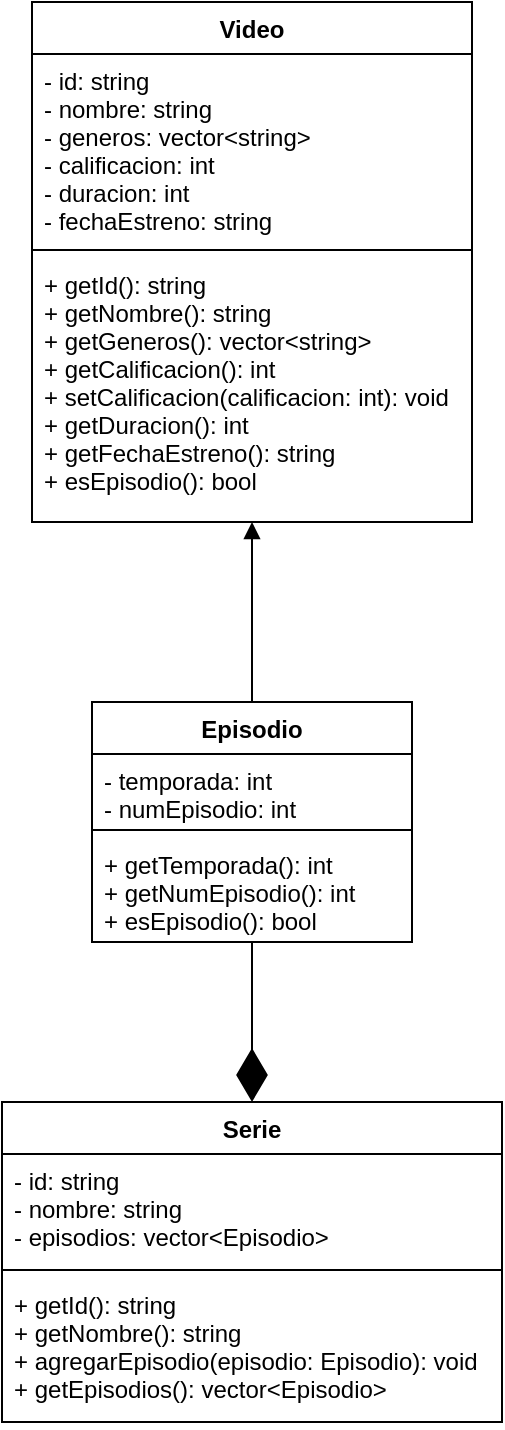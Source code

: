 <mxfile>
    <diagram id="kcc30UE4V5r1zHyZliep" name="Page-1">
        <mxGraphModel dx="1952" dy="2103" grid="1" gridSize="10" guides="1" tooltips="1" connect="1" arrows="1" fold="1" page="1" pageScale="1" pageWidth="827" pageHeight="1169" math="0" shadow="0">
            <root>
                <mxCell id="0"/>
                <mxCell id="1" parent="0"/>
                <mxCell id="2" value="Video" style="swimlane;fontStyle=1;align=center;verticalAlign=top;childLayout=stackLayout;horizontal=1;startSize=26;horizontalStack=0;resizeParent=1;resizeParentMax=0;resizeLast=0;collapsible=1;marginBottom=0;" vertex="1" parent="1">
                    <mxGeometry x="304" y="-30" width="220" height="260" as="geometry"/>
                </mxCell>
                <mxCell id="3" value="- id: string&#10;- nombre: string&#10;- generos: vector&lt;string&gt;&#10;- calificacion: int&#10;- duracion: int&#10;- fechaEstreno: string" style="text;strokeColor=none;fillColor=none;align=left;verticalAlign=top;spacingLeft=4;spacingRight=4;overflow=hidden;rotatable=0;points=[[0,0.5],[1,0.5]];portConstraint=eastwest;" vertex="1" parent="2">
                    <mxGeometry y="26" width="220" height="94" as="geometry"/>
                </mxCell>
                <mxCell id="4" value="" style="line;strokeWidth=1;fillColor=none;align=left;verticalAlign=middle;spacingTop=-1;spacingLeft=3;spacingRight=3;rotatable=0;labelPosition=right;points=[];portConstraint=eastwest;strokeColor=inherit;" vertex="1" parent="2">
                    <mxGeometry y="120" width="220" height="8" as="geometry"/>
                </mxCell>
                <mxCell id="5" value="+ getId(): string&#10;+ getNombre(): string&#10;+ getGeneros(): vector&lt;string&gt;&#10;+ getCalificacion(): int&#10;+ setCalificacion(calificacion: int): void&#10;+ getDuracion(): int&#10;+ getFechaEstreno(): string&#10;+ esEpisodio(): bool" style="text;strokeColor=none;fillColor=none;align=left;verticalAlign=top;spacingLeft=4;spacingRight=4;overflow=hidden;rotatable=0;points=[[0,0.5],[1,0.5]];portConstraint=eastwest;" vertex="1" parent="2">
                    <mxGeometry y="128" width="220" height="132" as="geometry"/>
                </mxCell>
                <mxCell id="6" value="Episodio" style="swimlane;fontStyle=1;align=center;verticalAlign=top;childLayout=stackLayout;horizontal=1;startSize=26;horizontalStack=0;resizeParent=1;resizeParentMax=0;resizeLast=0;collapsible=1;marginBottom=0;" vertex="1" parent="1">
                    <mxGeometry x="334" y="320" width="160" height="120" as="geometry"/>
                </mxCell>
                <mxCell id="7" value="- temporada: int&#10;- numEpisodio: int" style="text;strokeColor=none;fillColor=none;align=left;verticalAlign=top;spacingLeft=4;spacingRight=4;overflow=hidden;rotatable=0;points=[[0,0.5],[1,0.5]];portConstraint=eastwest;" vertex="1" parent="6">
                    <mxGeometry y="26" width="160" height="34" as="geometry"/>
                </mxCell>
                <mxCell id="8" value="" style="line;strokeWidth=1;fillColor=none;align=left;verticalAlign=middle;spacingTop=-1;spacingLeft=3;spacingRight=3;rotatable=0;labelPosition=right;points=[];portConstraint=eastwest;strokeColor=inherit;" vertex="1" parent="6">
                    <mxGeometry y="60" width="160" height="8" as="geometry"/>
                </mxCell>
                <mxCell id="9" value="+ getTemporada(): int&#10;+ getNumEpisodio(): int&#10;+ esEpisodio(): bool&#10;" style="text;strokeColor=none;fillColor=none;align=left;verticalAlign=top;spacingLeft=4;spacingRight=4;overflow=hidden;rotatable=0;points=[[0,0.5],[1,0.5]];portConstraint=eastwest;" vertex="1" parent="6">
                    <mxGeometry y="68" width="160" height="52" as="geometry"/>
                </mxCell>
                <mxCell id="10" value="Serie" style="swimlane;fontStyle=1;align=center;verticalAlign=top;childLayout=stackLayout;horizontal=1;startSize=26;horizontalStack=0;resizeParent=1;resizeParentMax=0;resizeLast=0;collapsible=1;marginBottom=0;" vertex="1" parent="1">
                    <mxGeometry x="289" y="520" width="250" height="160" as="geometry"/>
                </mxCell>
                <mxCell id="11" value="- id: string&#10;- nombre: string&#10;- episodios: vector&lt;Episodio&gt;" style="text;strokeColor=none;fillColor=none;align=left;verticalAlign=top;spacingLeft=4;spacingRight=4;overflow=hidden;rotatable=0;points=[[0,0.5],[1,0.5]];portConstraint=eastwest;" vertex="1" parent="10">
                    <mxGeometry y="26" width="250" height="54" as="geometry"/>
                </mxCell>
                <mxCell id="12" value="" style="line;strokeWidth=1;fillColor=none;align=left;verticalAlign=middle;spacingTop=-1;spacingLeft=3;spacingRight=3;rotatable=0;labelPosition=right;points=[];portConstraint=eastwest;strokeColor=inherit;" vertex="1" parent="10">
                    <mxGeometry y="80" width="250" height="8" as="geometry"/>
                </mxCell>
                <mxCell id="13" value="+ getId(): string&#10;+ getNombre(): string&#10;+ agregarEpisodio(episodio: Episodio): void&#10;+ getEpisodios(): vector&lt;Episodio&gt;&#10;" style="text;strokeColor=none;fillColor=none;align=left;verticalAlign=top;spacingLeft=4;spacingRight=4;overflow=hidden;rotatable=0;points=[[0,0.5],[1,0.5]];portConstraint=eastwest;" vertex="1" parent="10">
                    <mxGeometry y="88" width="250" height="72" as="geometry"/>
                </mxCell>
                <mxCell id="20" value="" style="endArrow=block;endFill=1;html=1;edgeStyle=orthogonalEdgeStyle;align=left;verticalAlign=top;" edge="1" parent="1" source="6" target="2">
                    <mxGeometry x="-1" relative="1" as="geometry">
                        <mxPoint x="580" y="270" as="sourcePoint"/>
                        <mxPoint x="740" y="270" as="targetPoint"/>
                    </mxGeometry>
                </mxCell>
                <mxCell id="22" value="" style="endArrow=diamondThin;endFill=1;endSize=24;html=1;entryX=0.5;entryY=0;entryDx=0;entryDy=0;" edge="1" parent="1" source="9" target="10">
                    <mxGeometry width="160" relative="1" as="geometry">
                        <mxPoint x="240" y="360" as="sourcePoint"/>
                        <mxPoint x="400" y="360" as="targetPoint"/>
                    </mxGeometry>
                </mxCell>
            </root>
        </mxGraphModel>
    </diagram>
</mxfile>